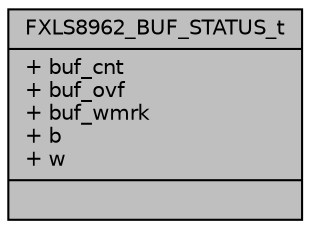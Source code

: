 digraph "FXLS8962_BUF_STATUS_t"
{
  edge [fontname="Helvetica",fontsize="10",labelfontname="Helvetica",labelfontsize="10"];
  node [fontname="Helvetica",fontsize="10",shape=record];
  Node1 [label="{FXLS8962_BUF_STATUS_t\n|+ buf_cnt\l+ buf_ovf\l+ buf_wmrk\l+ b\l+ w\l|}",height=0.2,width=0.4,color="black", fillcolor="grey75", style="filled", fontcolor="black"];
}

